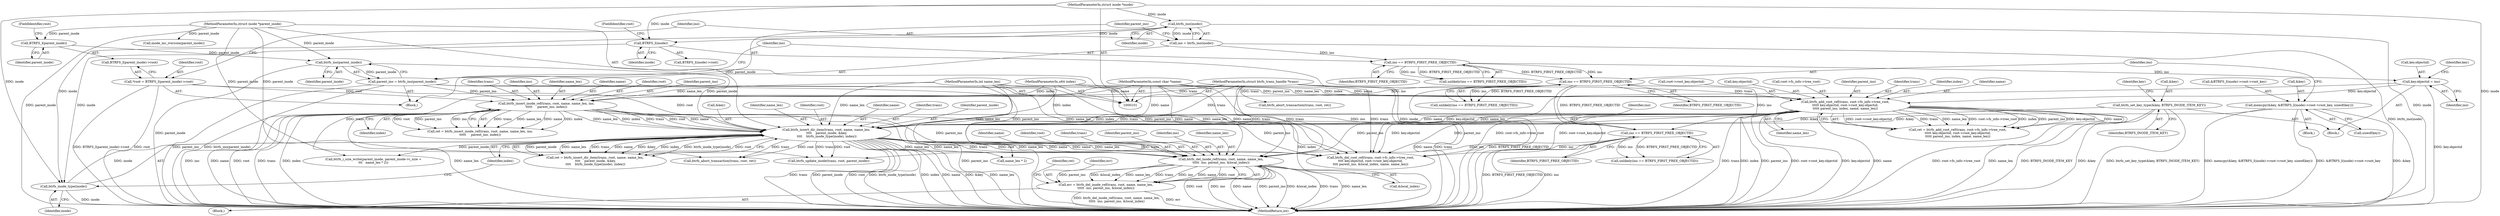 digraph "0_linux_9c52057c698fb96f8f07e7a4bcf4801a092bda89@pointer" {
"1000313" [label="(Call,btrfs_del_inode_ref(trans, root, name, name_len,\n\t\t\t\t\t  ino, parent_ino, &local_index))"];
"1000213" [label="(Call,btrfs_insert_dir_item(trans, root, name, name_len,\n \t\t\t\t    parent_inode, &key,\n \t\t\t\t    btrfs_inode_type(inode), index))"];
"1000199" [label="(Call,btrfs_insert_inode_ref(trans, root, name, name_len, ino,\n\t\t\t\t\t     parent_ino, index))"];
"1000102" [label="(MethodParameterIn,struct btrfs_trans_handle *trans)"];
"1000116" [label="(Call,*root = BTRFS_I(parent_inode)->root)"];
"1000105" [label="(MethodParameterIn,const char *name)"];
"1000106" [label="(MethodParameterIn,int name_len)"];
"1000168" [label="(Call,ino == BTRFS_FIRST_FREE_OBJECTID)"];
"1000134" [label="(Call,ino == BTRFS_FIRST_FREE_OBJECTID)"];
"1000123" [label="(Call,ino = btrfs_ino(inode))"];
"1000125" [label="(Call,btrfs_ino(inode))"];
"1000104" [label="(MethodParameterIn,struct inode *inode)"];
"1000128" [label="(Call,parent_ino = btrfs_ino(parent_inode))"];
"1000130" [label="(Call,btrfs_ino(parent_inode))"];
"1000119" [label="(Call,BTRFS_I(parent_inode))"];
"1000103" [label="(MethodParameterIn,struct inode *parent_inode)"];
"1000108" [label="(MethodParameterIn,u64 index)"];
"1000174" [label="(Call,btrfs_add_root_ref(trans, root->fs_info->tree_root,\n\t\t\t\t\t key.objectid, root->root_key.objectid,\n\t\t\t\t\t parent_ino, index, name, name_len))"];
"1000152" [label="(Call,key.objectid = ino)"];
"1000138" [label="(Call,memcpy(&key, &BTRFS_I(inode)->root->root_key, sizeof(key)))"];
"1000157" [label="(Call,btrfs_set_key_type(&key, BTRFS_INODE_ITEM_KEY))"];
"1000221" [label="(Call,btrfs_inode_type(inode))"];
"1000144" [label="(Call,BTRFS_I(inode))"];
"1000277" [label="(Call,ino == BTRFS_FIRST_FREE_OBJECTID)"];
"1000311" [label="(Call,err = btrfs_del_inode_ref(trans, root, name, name_len,\n\t\t\t\t\t  ino, parent_ino, &local_index))"];
"1000128" [label="(Call,parent_ino = btrfs_ino(parent_inode))"];
"1000315" [label="(Identifier,root)"];
"1000311" [label="(Call,err = btrfs_del_inode_ref(trans, root, name, name_len,\n\t\t\t\t\t  ino, parent_ino, &local_index))"];
"1000314" [label="(Identifier,trans)"];
"1000151" [label="(Block,)"];
"1000137" [label="(Block,)"];
"1000277" [label="(Call,ino == BTRFS_FIRST_FREE_OBJECTID)"];
"1000213" [label="(Call,btrfs_insert_dir_item(trans, root, name, name_len,\n \t\t\t\t    parent_inode, &key,\n \t\t\t\t    btrfs_inode_type(inode), index))"];
"1000117" [label="(Identifier,root)"];
"1000141" [label="(Call,&BTRFS_I(inode)->root->root_key)"];
"1000219" [label="(Call,&key)"];
"1000156" [label="(Identifier,ino)"];
"1000118" [label="(Call,BTRFS_I(parent_inode)->root)"];
"1000211" [label="(Call,ret = btrfs_insert_dir_item(trans, root, name, name_len,\n \t\t\t\t    parent_inode, &key,\n \t\t\t\t    btrfs_inode_type(inode), index))"];
"1000124" [label="(Identifier,ino)"];
"1000146" [label="(FieldIdentifier,root)"];
"1000217" [label="(Identifier,name_len)"];
"1000240" [label="(Call,btrfs_i_size_write(parent_inode, parent_inode->i_size +\n\t\t\t   name_len * 2))"];
"1000116" [label="(Call,*root = BTRFS_I(parent_inode)->root)"];
"1000176" [label="(Call,root->fs_info->tree_root)"];
"1000313" [label="(Call,btrfs_del_inode_ref(trans, root, name, name_len,\n\t\t\t\t\t  ino, parent_ino, &local_index))"];
"1000170" [label="(Identifier,BTRFS_FIRST_FREE_OBJECTID)"];
"1000145" [label="(Identifier,inode)"];
"1000234" [label="(Call,btrfs_abort_transaction(trans, root, ret))"];
"1000123" [label="(Call,ino = btrfs_ino(inode))"];
"1000144" [label="(Call,BTRFS_I(inode))"];
"1000126" [label="(Identifier,inode)"];
"1000319" [label="(Identifier,parent_ino)"];
"1000143" [label="(Call,BTRFS_I(inode)->root)"];
"1000167" [label="(Call,unlikely(ino == BTRFS_FIRST_FREE_OBJECTID))"];
"1000215" [label="(Identifier,root)"];
"1000206" [label="(Identifier,index)"];
"1000205" [label="(Identifier,parent_ino)"];
"1000109" [label="(Block,)"];
"1000323" [label="(Identifier,ret)"];
"1000189" [label="(Identifier,parent_ino)"];
"1000120" [label="(Identifier,parent_inode)"];
"1000119" [label="(Call,BTRFS_I(parent_inode))"];
"1000136" [label="(Identifier,BTRFS_FIRST_FREE_OBJECTID)"];
"1000216" [label="(Identifier,name)"];
"1000169" [label="(Identifier,ino)"];
"1000160" [label="(Identifier,BTRFS_INODE_ITEM_KEY)"];
"1000308" [label="(Block,)"];
"1000200" [label="(Identifier,trans)"];
"1000168" [label="(Call,ino == BTRFS_FIRST_FREE_OBJECTID)"];
"1000102" [label="(MethodParameterIn,struct btrfs_trans_handle *trans)"];
"1000192" [label="(Identifier,name_len)"];
"1000318" [label="(Identifier,ino)"];
"1000285" [label="(Call,btrfs_del_root_ref(trans, root->fs_info->tree_root,\n\t\t\t\t key.objectid, root->root_key.objectid,\n\t\t\t\t parent_ino, &local_index, name, name_len))"];
"1000279" [label="(Identifier,BTRFS_FIRST_FREE_OBJECTID)"];
"1000175" [label="(Identifier,trans)"];
"1000130" [label="(Call,btrfs_ino(parent_inode))"];
"1000249" [label="(Call,inode_inc_iversion(parent_inode))"];
"1000222" [label="(Identifier,inode)"];
"1000157" [label="(Call,btrfs_set_key_type(&key, BTRFS_INODE_ITEM_KEY))"];
"1000104" [label="(MethodParameterIn,struct inode *inode)"];
"1000204" [label="(Identifier,ino)"];
"1000190" [label="(Identifier,index)"];
"1000148" [label="(Call,sizeof(key))"];
"1000108" [label="(MethodParameterIn,u64 index)"];
"1000320" [label="(Call,&local_index)"];
"1000153" [label="(Call,key.objectid)"];
"1000133" [label="(Call,unlikely(ino == BTRFS_FIRST_FREE_OBJECTID))"];
"1000131" [label="(Identifier,parent_inode)"];
"1000103" [label="(MethodParameterIn,struct inode *parent_inode)"];
"1000106" [label="(MethodParameterIn,int name_len)"];
"1000268" [label="(Call,btrfs_abort_transaction(trans, root, ret))"];
"1000134" [label="(Call,ino == BTRFS_FIRST_FREE_OBJECTID)"];
"1000174" [label="(Call,btrfs_add_root_ref(trans, root->fs_info->tree_root,\n\t\t\t\t\t key.objectid, root->root_key.objectid,\n\t\t\t\t\t parent_ino, index, name, name_len))"];
"1000152" [label="(Call,key.objectid = ino)"];
"1000276" [label="(Call,unlikely(ino == BTRFS_FIRST_FREE_OBJECTID))"];
"1000317" [label="(Identifier,name_len)"];
"1000105" [label="(MethodParameterIn,const char *name)"];
"1000158" [label="(Call,&key)"];
"1000262" [label="(Call,btrfs_update_inode(trans, root, parent_inode))"];
"1000121" [label="(FieldIdentifier,root)"];
"1000324" [label="(MethodReturn,int)"];
"1000278" [label="(Identifier,ino)"];
"1000197" [label="(Call,ret = btrfs_insert_inode_ref(trans, root, name, name_len, ino,\n\t\t\t\t\t     parent_ino, index))"];
"1000139" [label="(Call,&key)"];
"1000316" [label="(Identifier,name)"];
"1000221" [label="(Call,btrfs_inode_type(inode))"];
"1000246" [label="(Call,name_len * 2)"];
"1000191" [label="(Identifier,name)"];
"1000223" [label="(Identifier,index)"];
"1000184" [label="(Call,root->root_key.objectid)"];
"1000138" [label="(Call,memcpy(&key, &BTRFS_I(inode)->root->root_key, sizeof(key)))"];
"1000214" [label="(Identifier,trans)"];
"1000135" [label="(Identifier,ino)"];
"1000203" [label="(Identifier,name_len)"];
"1000312" [label="(Identifier,err)"];
"1000129" [label="(Identifier,parent_ino)"];
"1000159" [label="(Identifier,key)"];
"1000125" [label="(Call,btrfs_ino(inode))"];
"1000163" [label="(Identifier,key)"];
"1000202" [label="(Identifier,name)"];
"1000201" [label="(Identifier,root)"];
"1000218" [label="(Identifier,parent_inode)"];
"1000172" [label="(Call,ret = btrfs_add_root_ref(trans, root->fs_info->tree_root,\n\t\t\t\t\t key.objectid, root->root_key.objectid,\n\t\t\t\t\t parent_ino, index, name, name_len))"];
"1000199" [label="(Call,btrfs_insert_inode_ref(trans, root, name, name_len, ino,\n\t\t\t\t\t     parent_ino, index))"];
"1000181" [label="(Call,key.objectid)"];
"1000313" -> "1000311"  [label="AST: "];
"1000313" -> "1000320"  [label="CFG: "];
"1000314" -> "1000313"  [label="AST: "];
"1000315" -> "1000313"  [label="AST: "];
"1000316" -> "1000313"  [label="AST: "];
"1000317" -> "1000313"  [label="AST: "];
"1000318" -> "1000313"  [label="AST: "];
"1000319" -> "1000313"  [label="AST: "];
"1000320" -> "1000313"  [label="AST: "];
"1000311" -> "1000313"  [label="CFG: "];
"1000313" -> "1000324"  [label="DDG: root"];
"1000313" -> "1000324"  [label="DDG: ino"];
"1000313" -> "1000324"  [label="DDG: name"];
"1000313" -> "1000324"  [label="DDG: parent_ino"];
"1000313" -> "1000324"  [label="DDG: &local_index"];
"1000313" -> "1000324"  [label="DDG: trans"];
"1000313" -> "1000324"  [label="DDG: name_len"];
"1000313" -> "1000311"  [label="DDG: parent_ino"];
"1000313" -> "1000311"  [label="DDG: &local_index"];
"1000313" -> "1000311"  [label="DDG: name_len"];
"1000313" -> "1000311"  [label="DDG: trans"];
"1000313" -> "1000311"  [label="DDG: ino"];
"1000313" -> "1000311"  [label="DDG: name"];
"1000313" -> "1000311"  [label="DDG: root"];
"1000213" -> "1000313"  [label="DDG: trans"];
"1000213" -> "1000313"  [label="DDG: root"];
"1000213" -> "1000313"  [label="DDG: name"];
"1000213" -> "1000313"  [label="DDG: name_len"];
"1000102" -> "1000313"  [label="DDG: trans"];
"1000105" -> "1000313"  [label="DDG: name"];
"1000106" -> "1000313"  [label="DDG: name_len"];
"1000277" -> "1000313"  [label="DDG: ino"];
"1000174" -> "1000313"  [label="DDG: parent_ino"];
"1000128" -> "1000313"  [label="DDG: parent_ino"];
"1000199" -> "1000313"  [label="DDG: parent_ino"];
"1000213" -> "1000211"  [label="AST: "];
"1000213" -> "1000223"  [label="CFG: "];
"1000214" -> "1000213"  [label="AST: "];
"1000215" -> "1000213"  [label="AST: "];
"1000216" -> "1000213"  [label="AST: "];
"1000217" -> "1000213"  [label="AST: "];
"1000218" -> "1000213"  [label="AST: "];
"1000219" -> "1000213"  [label="AST: "];
"1000221" -> "1000213"  [label="AST: "];
"1000223" -> "1000213"  [label="AST: "];
"1000211" -> "1000213"  [label="CFG: "];
"1000213" -> "1000324"  [label="DDG: btrfs_inode_type(inode)"];
"1000213" -> "1000324"  [label="DDG: index"];
"1000213" -> "1000324"  [label="DDG: name"];
"1000213" -> "1000324"  [label="DDG: &key"];
"1000213" -> "1000324"  [label="DDG: name_len"];
"1000213" -> "1000324"  [label="DDG: trans"];
"1000213" -> "1000324"  [label="DDG: parent_inode"];
"1000213" -> "1000324"  [label="DDG: root"];
"1000213" -> "1000211"  [label="DDG: parent_inode"];
"1000213" -> "1000211"  [label="DDG: name_len"];
"1000213" -> "1000211"  [label="DDG: trans"];
"1000213" -> "1000211"  [label="DDG: name"];
"1000213" -> "1000211"  [label="DDG: &key"];
"1000213" -> "1000211"  [label="DDG: index"];
"1000213" -> "1000211"  [label="DDG: btrfs_inode_type(inode)"];
"1000213" -> "1000211"  [label="DDG: root"];
"1000199" -> "1000213"  [label="DDG: trans"];
"1000199" -> "1000213"  [label="DDG: root"];
"1000199" -> "1000213"  [label="DDG: name"];
"1000199" -> "1000213"  [label="DDG: name_len"];
"1000199" -> "1000213"  [label="DDG: index"];
"1000174" -> "1000213"  [label="DDG: trans"];
"1000174" -> "1000213"  [label="DDG: name"];
"1000174" -> "1000213"  [label="DDG: name_len"];
"1000174" -> "1000213"  [label="DDG: index"];
"1000102" -> "1000213"  [label="DDG: trans"];
"1000116" -> "1000213"  [label="DDG: root"];
"1000105" -> "1000213"  [label="DDG: name"];
"1000106" -> "1000213"  [label="DDG: name_len"];
"1000130" -> "1000213"  [label="DDG: parent_inode"];
"1000103" -> "1000213"  [label="DDG: parent_inode"];
"1000138" -> "1000213"  [label="DDG: &key"];
"1000157" -> "1000213"  [label="DDG: &key"];
"1000221" -> "1000213"  [label="DDG: inode"];
"1000108" -> "1000213"  [label="DDG: index"];
"1000213" -> "1000234"  [label="DDG: trans"];
"1000213" -> "1000234"  [label="DDG: root"];
"1000213" -> "1000240"  [label="DDG: parent_inode"];
"1000213" -> "1000246"  [label="DDG: name_len"];
"1000213" -> "1000262"  [label="DDG: trans"];
"1000213" -> "1000262"  [label="DDG: root"];
"1000213" -> "1000285"  [label="DDG: trans"];
"1000213" -> "1000285"  [label="DDG: name"];
"1000213" -> "1000285"  [label="DDG: name_len"];
"1000199" -> "1000197"  [label="AST: "];
"1000199" -> "1000206"  [label="CFG: "];
"1000200" -> "1000199"  [label="AST: "];
"1000201" -> "1000199"  [label="AST: "];
"1000202" -> "1000199"  [label="AST: "];
"1000203" -> "1000199"  [label="AST: "];
"1000204" -> "1000199"  [label="AST: "];
"1000205" -> "1000199"  [label="AST: "];
"1000206" -> "1000199"  [label="AST: "];
"1000197" -> "1000199"  [label="CFG: "];
"1000199" -> "1000324"  [label="DDG: root"];
"1000199" -> "1000324"  [label="DDG: trans"];
"1000199" -> "1000324"  [label="DDG: index"];
"1000199" -> "1000324"  [label="DDG: name_len"];
"1000199" -> "1000324"  [label="DDG: parent_ino"];
"1000199" -> "1000324"  [label="DDG: ino"];
"1000199" -> "1000324"  [label="DDG: name"];
"1000199" -> "1000197"  [label="DDG: trans"];
"1000199" -> "1000197"  [label="DDG: name_len"];
"1000199" -> "1000197"  [label="DDG: name"];
"1000199" -> "1000197"  [label="DDG: index"];
"1000199" -> "1000197"  [label="DDG: root"];
"1000199" -> "1000197"  [label="DDG: parent_ino"];
"1000199" -> "1000197"  [label="DDG: ino"];
"1000102" -> "1000199"  [label="DDG: trans"];
"1000116" -> "1000199"  [label="DDG: root"];
"1000105" -> "1000199"  [label="DDG: name"];
"1000106" -> "1000199"  [label="DDG: name_len"];
"1000168" -> "1000199"  [label="DDG: ino"];
"1000128" -> "1000199"  [label="DDG: parent_ino"];
"1000108" -> "1000199"  [label="DDG: index"];
"1000199" -> "1000277"  [label="DDG: ino"];
"1000199" -> "1000285"  [label="DDG: parent_ino"];
"1000102" -> "1000101"  [label="AST: "];
"1000102" -> "1000324"  [label="DDG: trans"];
"1000102" -> "1000174"  [label="DDG: trans"];
"1000102" -> "1000234"  [label="DDG: trans"];
"1000102" -> "1000262"  [label="DDG: trans"];
"1000102" -> "1000268"  [label="DDG: trans"];
"1000102" -> "1000285"  [label="DDG: trans"];
"1000116" -> "1000109"  [label="AST: "];
"1000116" -> "1000118"  [label="CFG: "];
"1000117" -> "1000116"  [label="AST: "];
"1000118" -> "1000116"  [label="AST: "];
"1000124" -> "1000116"  [label="CFG: "];
"1000116" -> "1000324"  [label="DDG: root"];
"1000116" -> "1000324"  [label="DDG: BTRFS_I(parent_inode)->root"];
"1000105" -> "1000101"  [label="AST: "];
"1000105" -> "1000324"  [label="DDG: name"];
"1000105" -> "1000174"  [label="DDG: name"];
"1000105" -> "1000285"  [label="DDG: name"];
"1000106" -> "1000101"  [label="AST: "];
"1000106" -> "1000324"  [label="DDG: name_len"];
"1000106" -> "1000174"  [label="DDG: name_len"];
"1000106" -> "1000246"  [label="DDG: name_len"];
"1000106" -> "1000285"  [label="DDG: name_len"];
"1000168" -> "1000167"  [label="AST: "];
"1000168" -> "1000170"  [label="CFG: "];
"1000169" -> "1000168"  [label="AST: "];
"1000170" -> "1000168"  [label="AST: "];
"1000167" -> "1000168"  [label="CFG: "];
"1000168" -> "1000324"  [label="DDG: ino"];
"1000168" -> "1000324"  [label="DDG: BTRFS_FIRST_FREE_OBJECTID"];
"1000168" -> "1000167"  [label="DDG: ino"];
"1000168" -> "1000167"  [label="DDG: BTRFS_FIRST_FREE_OBJECTID"];
"1000134" -> "1000168"  [label="DDG: ino"];
"1000134" -> "1000168"  [label="DDG: BTRFS_FIRST_FREE_OBJECTID"];
"1000168" -> "1000277"  [label="DDG: ino"];
"1000168" -> "1000277"  [label="DDG: BTRFS_FIRST_FREE_OBJECTID"];
"1000134" -> "1000133"  [label="AST: "];
"1000134" -> "1000136"  [label="CFG: "];
"1000135" -> "1000134"  [label="AST: "];
"1000136" -> "1000134"  [label="AST: "];
"1000133" -> "1000134"  [label="CFG: "];
"1000134" -> "1000133"  [label="DDG: ino"];
"1000134" -> "1000133"  [label="DDG: BTRFS_FIRST_FREE_OBJECTID"];
"1000123" -> "1000134"  [label="DDG: ino"];
"1000134" -> "1000152"  [label="DDG: ino"];
"1000123" -> "1000109"  [label="AST: "];
"1000123" -> "1000125"  [label="CFG: "];
"1000124" -> "1000123"  [label="AST: "];
"1000125" -> "1000123"  [label="AST: "];
"1000129" -> "1000123"  [label="CFG: "];
"1000123" -> "1000324"  [label="DDG: btrfs_ino(inode)"];
"1000125" -> "1000123"  [label="DDG: inode"];
"1000125" -> "1000126"  [label="CFG: "];
"1000126" -> "1000125"  [label="AST: "];
"1000125" -> "1000324"  [label="DDG: inode"];
"1000104" -> "1000125"  [label="DDG: inode"];
"1000125" -> "1000144"  [label="DDG: inode"];
"1000125" -> "1000221"  [label="DDG: inode"];
"1000104" -> "1000101"  [label="AST: "];
"1000104" -> "1000324"  [label="DDG: inode"];
"1000104" -> "1000144"  [label="DDG: inode"];
"1000104" -> "1000221"  [label="DDG: inode"];
"1000128" -> "1000109"  [label="AST: "];
"1000128" -> "1000130"  [label="CFG: "];
"1000129" -> "1000128"  [label="AST: "];
"1000130" -> "1000128"  [label="AST: "];
"1000135" -> "1000128"  [label="CFG: "];
"1000128" -> "1000324"  [label="DDG: btrfs_ino(parent_inode)"];
"1000128" -> "1000324"  [label="DDG: parent_ino"];
"1000130" -> "1000128"  [label="DDG: parent_inode"];
"1000128" -> "1000174"  [label="DDG: parent_ino"];
"1000128" -> "1000285"  [label="DDG: parent_ino"];
"1000130" -> "1000131"  [label="CFG: "];
"1000131" -> "1000130"  [label="AST: "];
"1000130" -> "1000324"  [label="DDG: parent_inode"];
"1000119" -> "1000130"  [label="DDG: parent_inode"];
"1000103" -> "1000130"  [label="DDG: parent_inode"];
"1000119" -> "1000118"  [label="AST: "];
"1000119" -> "1000120"  [label="CFG: "];
"1000120" -> "1000119"  [label="AST: "];
"1000121" -> "1000119"  [label="CFG: "];
"1000103" -> "1000119"  [label="DDG: parent_inode"];
"1000103" -> "1000101"  [label="AST: "];
"1000103" -> "1000324"  [label="DDG: parent_inode"];
"1000103" -> "1000240"  [label="DDG: parent_inode"];
"1000103" -> "1000249"  [label="DDG: parent_inode"];
"1000103" -> "1000262"  [label="DDG: parent_inode"];
"1000108" -> "1000101"  [label="AST: "];
"1000108" -> "1000324"  [label="DDG: index"];
"1000108" -> "1000174"  [label="DDG: index"];
"1000174" -> "1000172"  [label="AST: "];
"1000174" -> "1000192"  [label="CFG: "];
"1000175" -> "1000174"  [label="AST: "];
"1000176" -> "1000174"  [label="AST: "];
"1000181" -> "1000174"  [label="AST: "];
"1000184" -> "1000174"  [label="AST: "];
"1000189" -> "1000174"  [label="AST: "];
"1000190" -> "1000174"  [label="AST: "];
"1000191" -> "1000174"  [label="AST: "];
"1000192" -> "1000174"  [label="AST: "];
"1000172" -> "1000174"  [label="CFG: "];
"1000174" -> "1000324"  [label="DDG: index"];
"1000174" -> "1000324"  [label="DDG: parent_ino"];
"1000174" -> "1000324"  [label="DDG: root->root_key.objectid"];
"1000174" -> "1000324"  [label="DDG: key.objectid"];
"1000174" -> "1000324"  [label="DDG: name"];
"1000174" -> "1000324"  [label="DDG: root->fs_info->tree_root"];
"1000174" -> "1000324"  [label="DDG: name_len"];
"1000174" -> "1000324"  [label="DDG: trans"];
"1000174" -> "1000172"  [label="DDG: root->root_key.objectid"];
"1000174" -> "1000172"  [label="DDG: trans"];
"1000174" -> "1000172"  [label="DDG: name_len"];
"1000174" -> "1000172"  [label="DDG: root->fs_info->tree_root"];
"1000174" -> "1000172"  [label="DDG: index"];
"1000174" -> "1000172"  [label="DDG: parent_ino"];
"1000174" -> "1000172"  [label="DDG: key.objectid"];
"1000174" -> "1000172"  [label="DDG: name"];
"1000152" -> "1000174"  [label="DDG: key.objectid"];
"1000174" -> "1000285"  [label="DDG: root->fs_info->tree_root"];
"1000174" -> "1000285"  [label="DDG: key.objectid"];
"1000174" -> "1000285"  [label="DDG: root->root_key.objectid"];
"1000174" -> "1000285"  [label="DDG: parent_ino"];
"1000152" -> "1000151"  [label="AST: "];
"1000152" -> "1000156"  [label="CFG: "];
"1000153" -> "1000152"  [label="AST: "];
"1000156" -> "1000152"  [label="AST: "];
"1000159" -> "1000152"  [label="CFG: "];
"1000152" -> "1000324"  [label="DDG: key.objectid"];
"1000152" -> "1000285"  [label="DDG: key.objectid"];
"1000138" -> "1000137"  [label="AST: "];
"1000138" -> "1000148"  [label="CFG: "];
"1000139" -> "1000138"  [label="AST: "];
"1000141" -> "1000138"  [label="AST: "];
"1000148" -> "1000138"  [label="AST: "];
"1000169" -> "1000138"  [label="CFG: "];
"1000138" -> "1000324"  [label="DDG: &BTRFS_I(inode)->root->root_key"];
"1000138" -> "1000324"  [label="DDG: &key"];
"1000138" -> "1000324"  [label="DDG: memcpy(&key, &BTRFS_I(inode)->root->root_key, sizeof(key))"];
"1000157" -> "1000151"  [label="AST: "];
"1000157" -> "1000160"  [label="CFG: "];
"1000158" -> "1000157"  [label="AST: "];
"1000160" -> "1000157"  [label="AST: "];
"1000163" -> "1000157"  [label="CFG: "];
"1000157" -> "1000324"  [label="DDG: btrfs_set_key_type(&key, BTRFS_INODE_ITEM_KEY)"];
"1000157" -> "1000324"  [label="DDG: BTRFS_INODE_ITEM_KEY"];
"1000157" -> "1000324"  [label="DDG: &key"];
"1000221" -> "1000222"  [label="CFG: "];
"1000222" -> "1000221"  [label="AST: "];
"1000223" -> "1000221"  [label="CFG: "];
"1000221" -> "1000324"  [label="DDG: inode"];
"1000144" -> "1000221"  [label="DDG: inode"];
"1000144" -> "1000143"  [label="AST: "];
"1000144" -> "1000145"  [label="CFG: "];
"1000145" -> "1000144"  [label="AST: "];
"1000146" -> "1000144"  [label="CFG: "];
"1000144" -> "1000324"  [label="DDG: inode"];
"1000277" -> "1000276"  [label="AST: "];
"1000277" -> "1000279"  [label="CFG: "];
"1000278" -> "1000277"  [label="AST: "];
"1000279" -> "1000277"  [label="AST: "];
"1000276" -> "1000277"  [label="CFG: "];
"1000277" -> "1000324"  [label="DDG: ino"];
"1000277" -> "1000324"  [label="DDG: BTRFS_FIRST_FREE_OBJECTID"];
"1000277" -> "1000276"  [label="DDG: ino"];
"1000277" -> "1000276"  [label="DDG: BTRFS_FIRST_FREE_OBJECTID"];
"1000311" -> "1000308"  [label="AST: "];
"1000312" -> "1000311"  [label="AST: "];
"1000323" -> "1000311"  [label="CFG: "];
"1000311" -> "1000324"  [label="DDG: err"];
"1000311" -> "1000324"  [label="DDG: btrfs_del_inode_ref(trans, root, name, name_len,\n\t\t\t\t\t  ino, parent_ino, &local_index)"];
}
